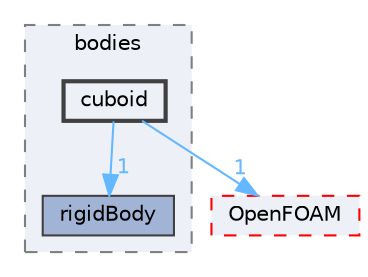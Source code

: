 digraph "src/rigidBodyDynamics/bodies/cuboid"
{
 // LATEX_PDF_SIZE
  bgcolor="transparent";
  edge [fontname=Helvetica,fontsize=10,labelfontname=Helvetica,labelfontsize=10];
  node [fontname=Helvetica,fontsize=10,shape=box,height=0.2,width=0.4];
  compound=true
  subgraph clusterdir_01e6611f9f28701f695d48f798765437 {
    graph [ bgcolor="#edf0f7", pencolor="grey50", label="bodies", fontname=Helvetica,fontsize=10 style="filled,dashed", URL="dir_01e6611f9f28701f695d48f798765437.html",tooltip=""]
  dir_35dd5cd9890fdce6a1471825e6c7daa2 [label="rigidBody", fillcolor="#a2b4d6", color="grey25", style="filled", URL="dir_35dd5cd9890fdce6a1471825e6c7daa2.html",tooltip=""];
  dir_43a23b36daabec2bd0e7070b1e021aa6 [label="cuboid", fillcolor="#edf0f7", color="grey25", style="filled,bold", URL="dir_43a23b36daabec2bd0e7070b1e021aa6.html",tooltip=""];
  }
  dir_c5473ff19b20e6ec4dfe5c310b3778a8 [label="OpenFOAM", fillcolor="#edf0f7", color="red", style="filled,dashed", URL="dir_c5473ff19b20e6ec4dfe5c310b3778a8.html",tooltip=""];
  dir_43a23b36daabec2bd0e7070b1e021aa6->dir_35dd5cd9890fdce6a1471825e6c7daa2 [headlabel="1", labeldistance=1.5 headhref="dir_000742_003348.html" href="dir_000742_003348.html" color="steelblue1" fontcolor="steelblue1"];
  dir_43a23b36daabec2bd0e7070b1e021aa6->dir_c5473ff19b20e6ec4dfe5c310b3778a8 [headlabel="1", labeldistance=1.5 headhref="dir_000742_002695.html" href="dir_000742_002695.html" color="steelblue1" fontcolor="steelblue1"];
}

